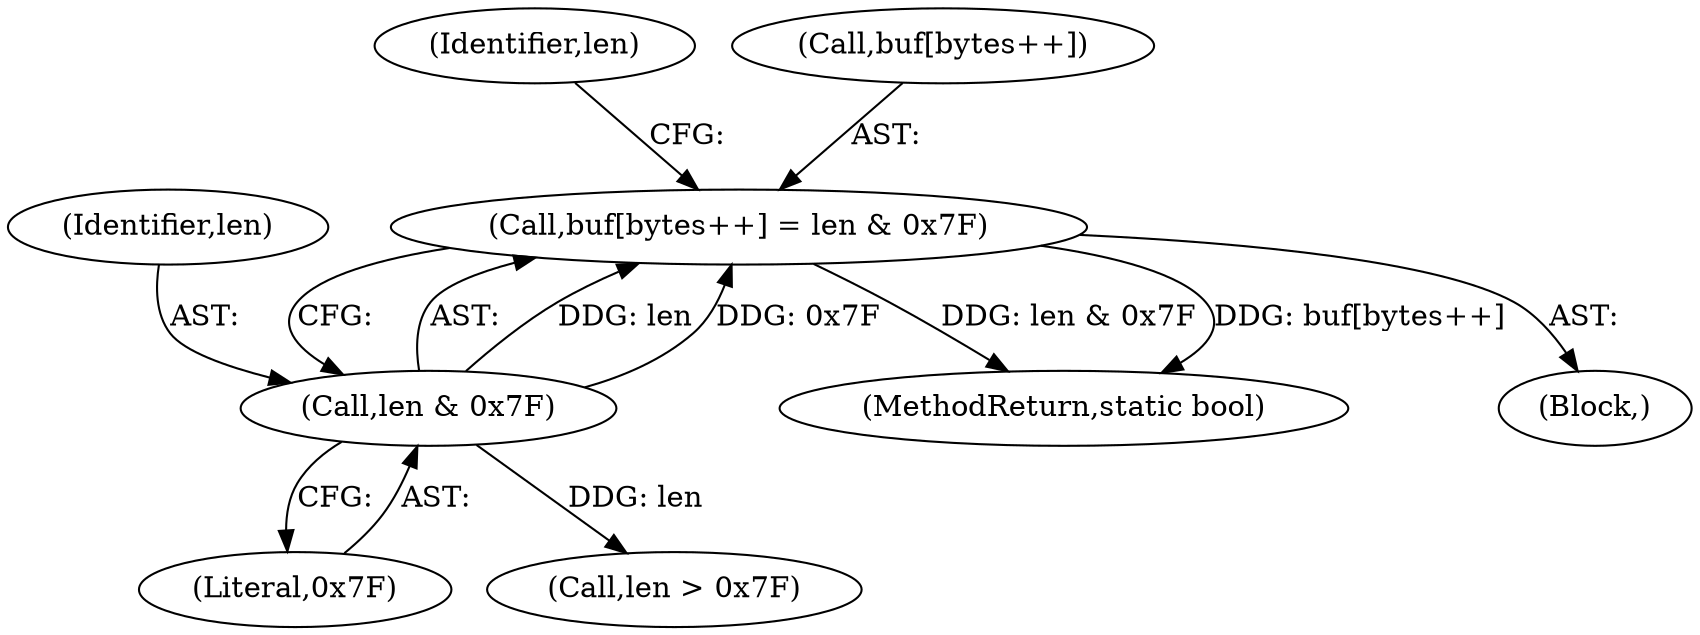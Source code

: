 digraph "0_qemu_9f64916da20eea67121d544698676295bbb105a7_0@array" {
"1000575" [label="(Call,buf[bytes++] = len & 0x7F)"];
"1000580" [label="(Call,len & 0x7F)"];
"1000582" [label="(Literal,0x7F)"];
"1000563" [label="(Block,)"];
"1000581" [label="(Identifier,len)"];
"1000946" [label="(MethodReturn,static bool)"];
"1000575" [label="(Call,buf[bytes++] = len & 0x7F)"];
"1000580" [label="(Call,len & 0x7F)"];
"1000584" [label="(Call,len > 0x7F)"];
"1000585" [label="(Identifier,len)"];
"1000576" [label="(Call,buf[bytes++])"];
"1000575" -> "1000563"  [label="AST: "];
"1000575" -> "1000580"  [label="CFG: "];
"1000576" -> "1000575"  [label="AST: "];
"1000580" -> "1000575"  [label="AST: "];
"1000585" -> "1000575"  [label="CFG: "];
"1000575" -> "1000946"  [label="DDG: len & 0x7F"];
"1000575" -> "1000946"  [label="DDG: buf[bytes++]"];
"1000580" -> "1000575"  [label="DDG: len"];
"1000580" -> "1000575"  [label="DDG: 0x7F"];
"1000580" -> "1000582"  [label="CFG: "];
"1000581" -> "1000580"  [label="AST: "];
"1000582" -> "1000580"  [label="AST: "];
"1000580" -> "1000584"  [label="DDG: len"];
}
